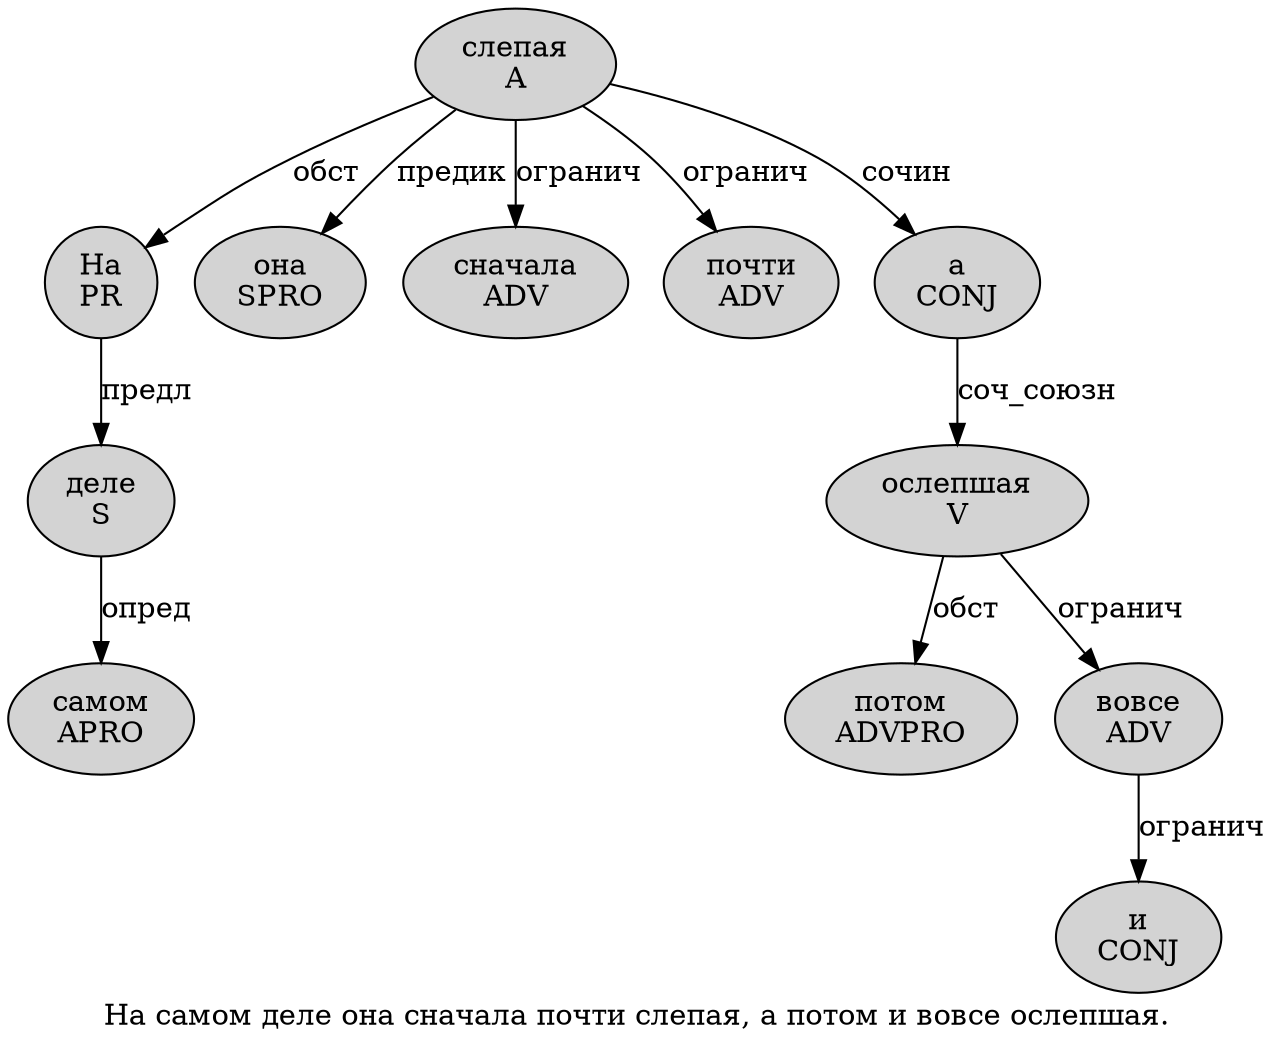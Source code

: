 digraph SENTENCE_606 {
	graph [label="На самом деле она сначала почти слепая, а потом и вовсе ослепшая."]
	node [style=filled]
		0 [label="На
PR" color="" fillcolor=lightgray penwidth=1 shape=ellipse]
		1 [label="самом
APRO" color="" fillcolor=lightgray penwidth=1 shape=ellipse]
		2 [label="деле
S" color="" fillcolor=lightgray penwidth=1 shape=ellipse]
		3 [label="она
SPRO" color="" fillcolor=lightgray penwidth=1 shape=ellipse]
		4 [label="сначала
ADV" color="" fillcolor=lightgray penwidth=1 shape=ellipse]
		5 [label="почти
ADV" color="" fillcolor=lightgray penwidth=1 shape=ellipse]
		6 [label="слепая
A" color="" fillcolor=lightgray penwidth=1 shape=ellipse]
		8 [label="а
CONJ" color="" fillcolor=lightgray penwidth=1 shape=ellipse]
		9 [label="потом
ADVPRO" color="" fillcolor=lightgray penwidth=1 shape=ellipse]
		10 [label="и
CONJ" color="" fillcolor=lightgray penwidth=1 shape=ellipse]
		11 [label="вовсе
ADV" color="" fillcolor=lightgray penwidth=1 shape=ellipse]
		12 [label="ослепшая
V" color="" fillcolor=lightgray penwidth=1 shape=ellipse]
			12 -> 9 [label="обст"]
			12 -> 11 [label="огранич"]
			6 -> 0 [label="обст"]
			6 -> 3 [label="предик"]
			6 -> 4 [label="огранич"]
			6 -> 5 [label="огранич"]
			6 -> 8 [label="сочин"]
			8 -> 12 [label="соч_союзн"]
			2 -> 1 [label="опред"]
			11 -> 10 [label="огранич"]
			0 -> 2 [label="предл"]
}